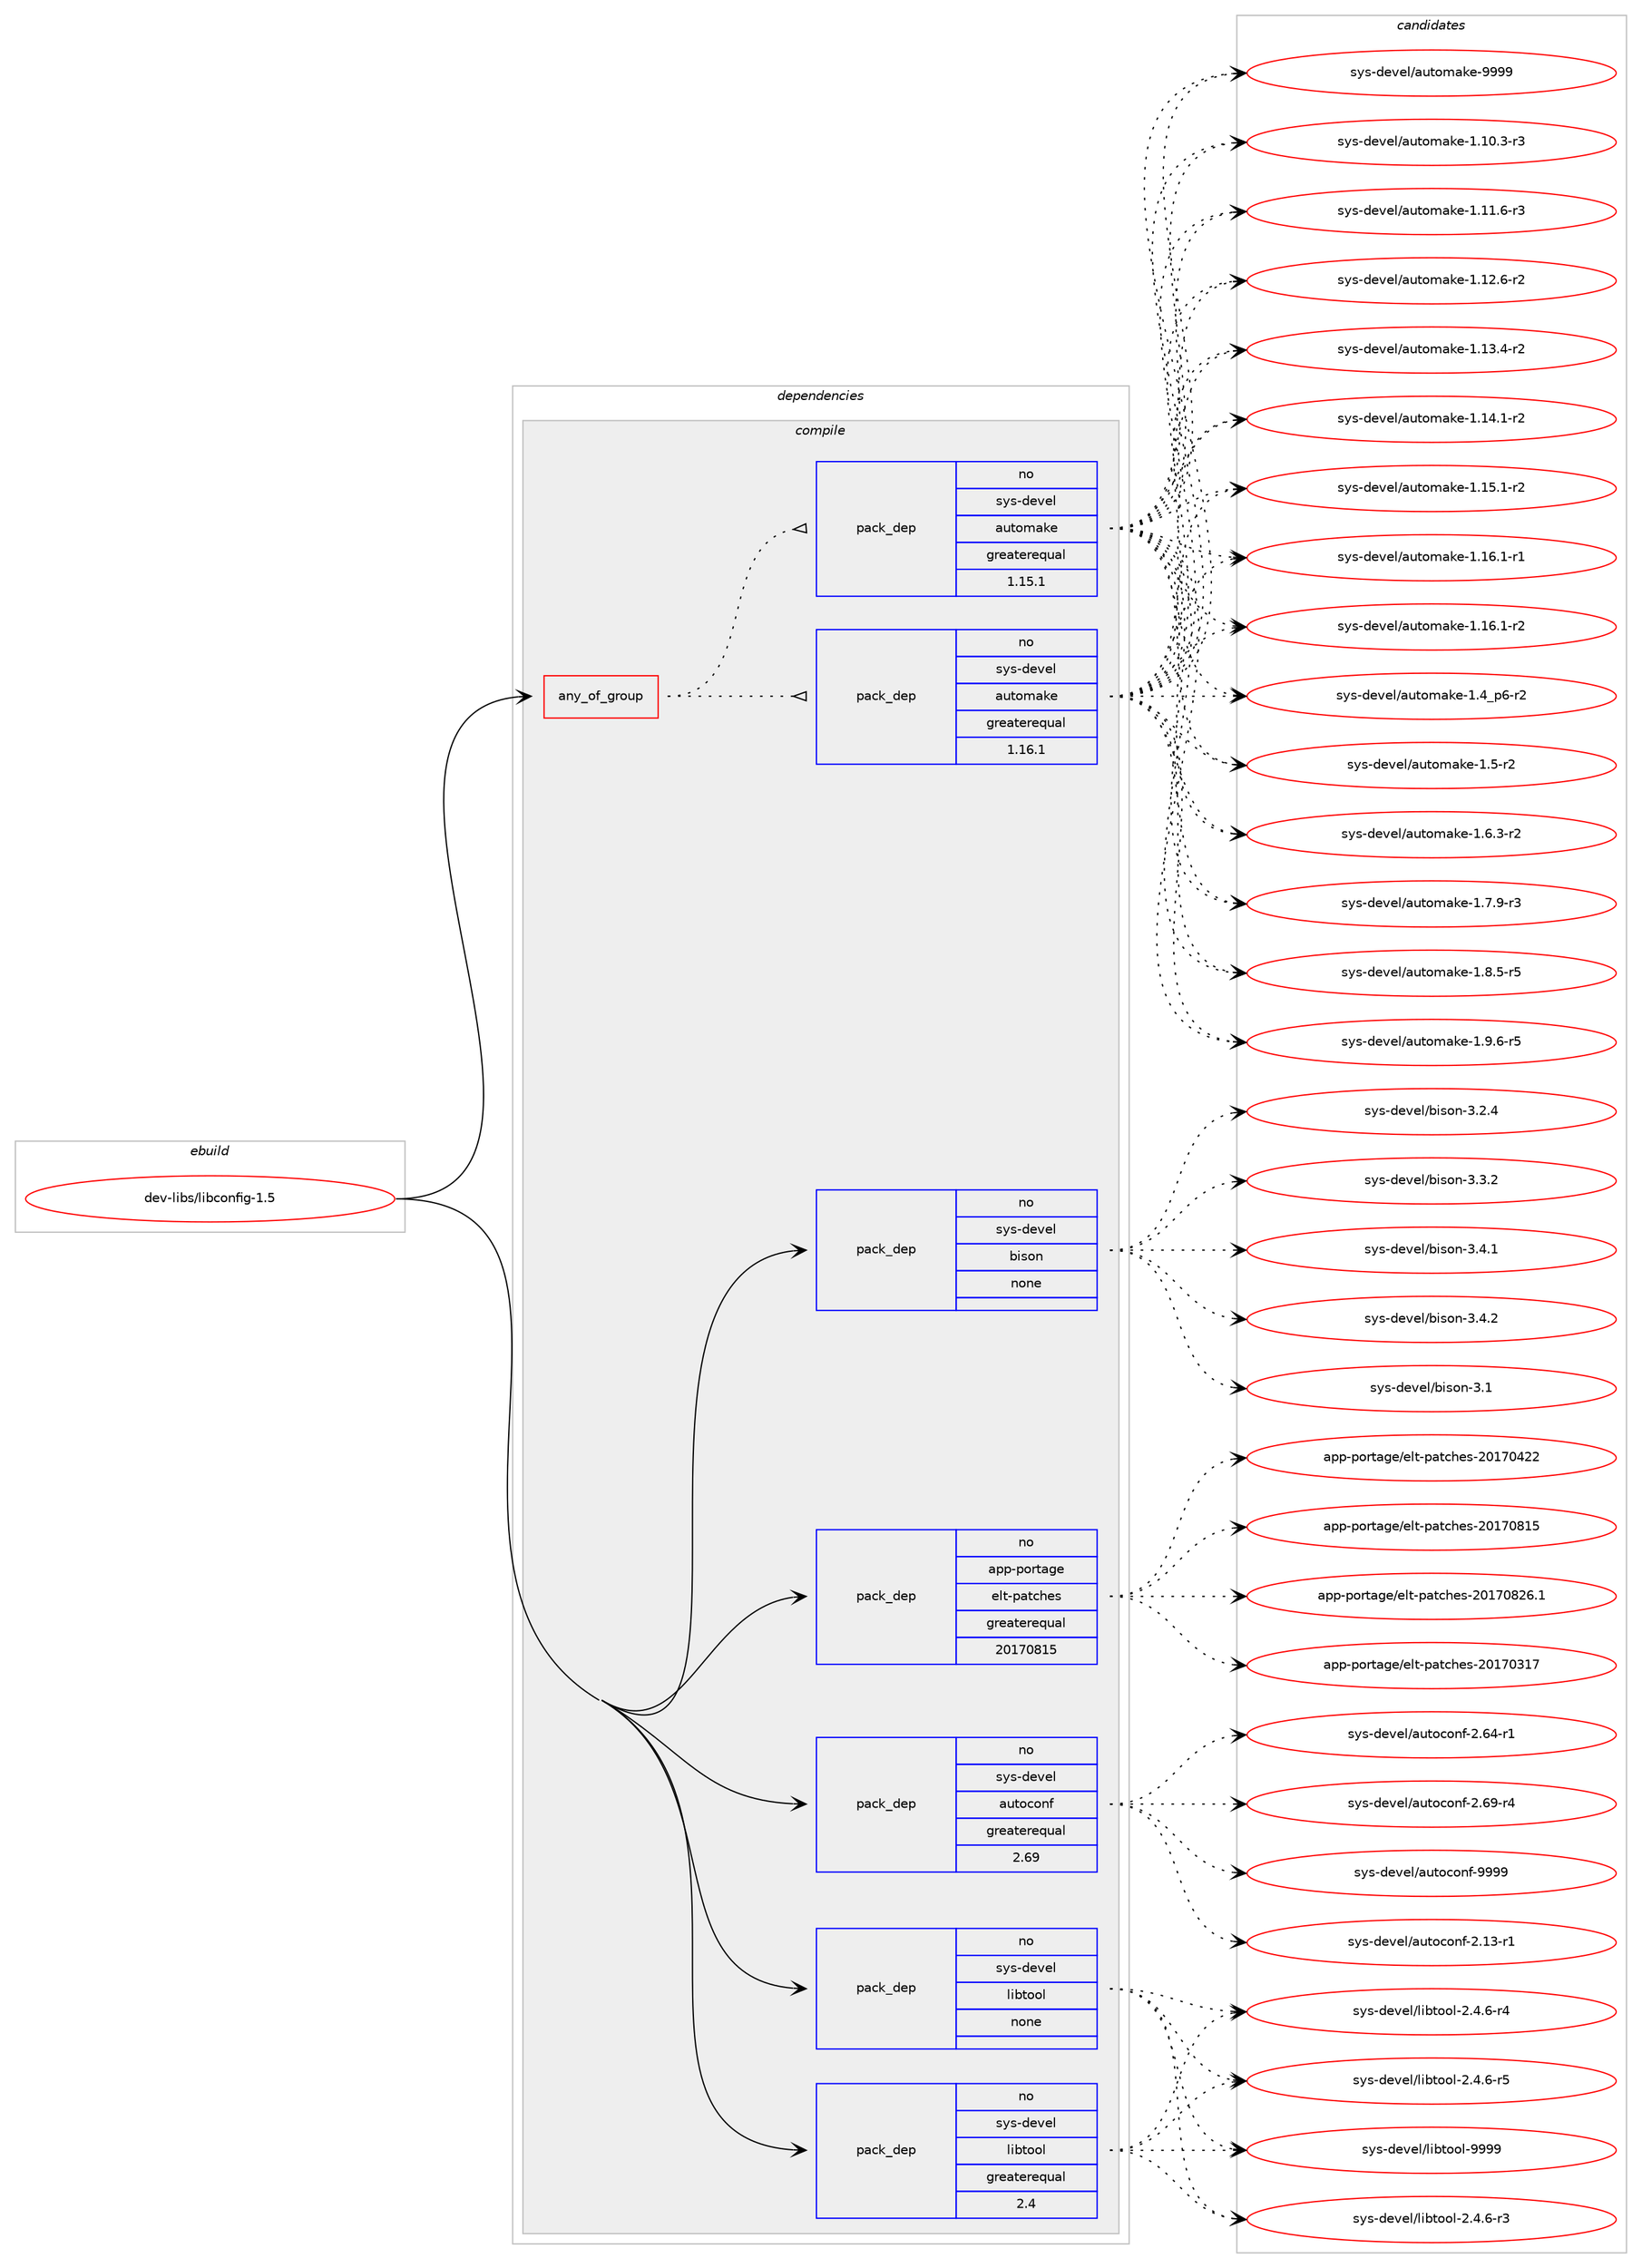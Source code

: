 digraph prolog {

# *************
# Graph options
# *************

newrank=true;
concentrate=true;
compound=true;
graph [rankdir=LR,fontname=Helvetica,fontsize=10,ranksep=1.5];#, ranksep=2.5, nodesep=0.2];
edge  [arrowhead=vee];
node  [fontname=Helvetica,fontsize=10];

# **********
# The ebuild
# **********

subgraph cluster_leftcol {
color=gray;
rank=same;
label=<<i>ebuild</i>>;
id [label="dev-libs/libconfig-1.5", color=red, width=4, href="../dev-libs/libconfig-1.5.svg"];
}

# ****************
# The dependencies
# ****************

subgraph cluster_midcol {
color=gray;
label=<<i>dependencies</i>>;
subgraph cluster_compile {
fillcolor="#eeeeee";
style=filled;
label=<<i>compile</i>>;
subgraph any11088 {
dependency565046 [label=<<TABLE BORDER="0" CELLBORDER="1" CELLSPACING="0" CELLPADDING="4"><TR><TD CELLPADDING="10">any_of_group</TD></TR></TABLE>>, shape=none, color=red];subgraph pack421979 {
dependency565047 [label=<<TABLE BORDER="0" CELLBORDER="1" CELLSPACING="0" CELLPADDING="4" WIDTH="220"><TR><TD ROWSPAN="6" CELLPADDING="30">pack_dep</TD></TR><TR><TD WIDTH="110">no</TD></TR><TR><TD>sys-devel</TD></TR><TR><TD>automake</TD></TR><TR><TD>greaterequal</TD></TR><TR><TD>1.16.1</TD></TR></TABLE>>, shape=none, color=blue];
}
dependency565046:e -> dependency565047:w [weight=20,style="dotted",arrowhead="oinv"];
subgraph pack421980 {
dependency565048 [label=<<TABLE BORDER="0" CELLBORDER="1" CELLSPACING="0" CELLPADDING="4" WIDTH="220"><TR><TD ROWSPAN="6" CELLPADDING="30">pack_dep</TD></TR><TR><TD WIDTH="110">no</TD></TR><TR><TD>sys-devel</TD></TR><TR><TD>automake</TD></TR><TR><TD>greaterequal</TD></TR><TR><TD>1.15.1</TD></TR></TABLE>>, shape=none, color=blue];
}
dependency565046:e -> dependency565048:w [weight=20,style="dotted",arrowhead="oinv"];
}
id:e -> dependency565046:w [weight=20,style="solid",arrowhead="vee"];
subgraph pack421981 {
dependency565049 [label=<<TABLE BORDER="0" CELLBORDER="1" CELLSPACING="0" CELLPADDING="4" WIDTH="220"><TR><TD ROWSPAN="6" CELLPADDING="30">pack_dep</TD></TR><TR><TD WIDTH="110">no</TD></TR><TR><TD>app-portage</TD></TR><TR><TD>elt-patches</TD></TR><TR><TD>greaterequal</TD></TR><TR><TD>20170815</TD></TR></TABLE>>, shape=none, color=blue];
}
id:e -> dependency565049:w [weight=20,style="solid",arrowhead="vee"];
subgraph pack421982 {
dependency565050 [label=<<TABLE BORDER="0" CELLBORDER="1" CELLSPACING="0" CELLPADDING="4" WIDTH="220"><TR><TD ROWSPAN="6" CELLPADDING="30">pack_dep</TD></TR><TR><TD WIDTH="110">no</TD></TR><TR><TD>sys-devel</TD></TR><TR><TD>autoconf</TD></TR><TR><TD>greaterequal</TD></TR><TR><TD>2.69</TD></TR></TABLE>>, shape=none, color=blue];
}
id:e -> dependency565050:w [weight=20,style="solid",arrowhead="vee"];
subgraph pack421983 {
dependency565051 [label=<<TABLE BORDER="0" CELLBORDER="1" CELLSPACING="0" CELLPADDING="4" WIDTH="220"><TR><TD ROWSPAN="6" CELLPADDING="30">pack_dep</TD></TR><TR><TD WIDTH="110">no</TD></TR><TR><TD>sys-devel</TD></TR><TR><TD>bison</TD></TR><TR><TD>none</TD></TR><TR><TD></TD></TR></TABLE>>, shape=none, color=blue];
}
id:e -> dependency565051:w [weight=20,style="solid",arrowhead="vee"];
subgraph pack421984 {
dependency565052 [label=<<TABLE BORDER="0" CELLBORDER="1" CELLSPACING="0" CELLPADDING="4" WIDTH="220"><TR><TD ROWSPAN="6" CELLPADDING="30">pack_dep</TD></TR><TR><TD WIDTH="110">no</TD></TR><TR><TD>sys-devel</TD></TR><TR><TD>libtool</TD></TR><TR><TD>greaterequal</TD></TR><TR><TD>2.4</TD></TR></TABLE>>, shape=none, color=blue];
}
id:e -> dependency565052:w [weight=20,style="solid",arrowhead="vee"];
subgraph pack421985 {
dependency565053 [label=<<TABLE BORDER="0" CELLBORDER="1" CELLSPACING="0" CELLPADDING="4" WIDTH="220"><TR><TD ROWSPAN="6" CELLPADDING="30">pack_dep</TD></TR><TR><TD WIDTH="110">no</TD></TR><TR><TD>sys-devel</TD></TR><TR><TD>libtool</TD></TR><TR><TD>none</TD></TR><TR><TD></TD></TR></TABLE>>, shape=none, color=blue];
}
id:e -> dependency565053:w [weight=20,style="solid",arrowhead="vee"];
}
subgraph cluster_compileandrun {
fillcolor="#eeeeee";
style=filled;
label=<<i>compile and run</i>>;
}
subgraph cluster_run {
fillcolor="#eeeeee";
style=filled;
label=<<i>run</i>>;
}
}

# **************
# The candidates
# **************

subgraph cluster_choices {
rank=same;
color=gray;
label=<<i>candidates</i>>;

subgraph choice421979 {
color=black;
nodesep=1;
choice11512111545100101118101108479711711611110997107101454946494846514511451 [label="sys-devel/automake-1.10.3-r3", color=red, width=4,href="../sys-devel/automake-1.10.3-r3.svg"];
choice11512111545100101118101108479711711611110997107101454946494946544511451 [label="sys-devel/automake-1.11.6-r3", color=red, width=4,href="../sys-devel/automake-1.11.6-r3.svg"];
choice11512111545100101118101108479711711611110997107101454946495046544511450 [label="sys-devel/automake-1.12.6-r2", color=red, width=4,href="../sys-devel/automake-1.12.6-r2.svg"];
choice11512111545100101118101108479711711611110997107101454946495146524511450 [label="sys-devel/automake-1.13.4-r2", color=red, width=4,href="../sys-devel/automake-1.13.4-r2.svg"];
choice11512111545100101118101108479711711611110997107101454946495246494511450 [label="sys-devel/automake-1.14.1-r2", color=red, width=4,href="../sys-devel/automake-1.14.1-r2.svg"];
choice11512111545100101118101108479711711611110997107101454946495346494511450 [label="sys-devel/automake-1.15.1-r2", color=red, width=4,href="../sys-devel/automake-1.15.1-r2.svg"];
choice11512111545100101118101108479711711611110997107101454946495446494511449 [label="sys-devel/automake-1.16.1-r1", color=red, width=4,href="../sys-devel/automake-1.16.1-r1.svg"];
choice11512111545100101118101108479711711611110997107101454946495446494511450 [label="sys-devel/automake-1.16.1-r2", color=red, width=4,href="../sys-devel/automake-1.16.1-r2.svg"];
choice115121115451001011181011084797117116111109971071014549465295112544511450 [label="sys-devel/automake-1.4_p6-r2", color=red, width=4,href="../sys-devel/automake-1.4_p6-r2.svg"];
choice11512111545100101118101108479711711611110997107101454946534511450 [label="sys-devel/automake-1.5-r2", color=red, width=4,href="../sys-devel/automake-1.5-r2.svg"];
choice115121115451001011181011084797117116111109971071014549465446514511450 [label="sys-devel/automake-1.6.3-r2", color=red, width=4,href="../sys-devel/automake-1.6.3-r2.svg"];
choice115121115451001011181011084797117116111109971071014549465546574511451 [label="sys-devel/automake-1.7.9-r3", color=red, width=4,href="../sys-devel/automake-1.7.9-r3.svg"];
choice115121115451001011181011084797117116111109971071014549465646534511453 [label="sys-devel/automake-1.8.5-r5", color=red, width=4,href="../sys-devel/automake-1.8.5-r5.svg"];
choice115121115451001011181011084797117116111109971071014549465746544511453 [label="sys-devel/automake-1.9.6-r5", color=red, width=4,href="../sys-devel/automake-1.9.6-r5.svg"];
choice115121115451001011181011084797117116111109971071014557575757 [label="sys-devel/automake-9999", color=red, width=4,href="../sys-devel/automake-9999.svg"];
dependency565047:e -> choice11512111545100101118101108479711711611110997107101454946494846514511451:w [style=dotted,weight="100"];
dependency565047:e -> choice11512111545100101118101108479711711611110997107101454946494946544511451:w [style=dotted,weight="100"];
dependency565047:e -> choice11512111545100101118101108479711711611110997107101454946495046544511450:w [style=dotted,weight="100"];
dependency565047:e -> choice11512111545100101118101108479711711611110997107101454946495146524511450:w [style=dotted,weight="100"];
dependency565047:e -> choice11512111545100101118101108479711711611110997107101454946495246494511450:w [style=dotted,weight="100"];
dependency565047:e -> choice11512111545100101118101108479711711611110997107101454946495346494511450:w [style=dotted,weight="100"];
dependency565047:e -> choice11512111545100101118101108479711711611110997107101454946495446494511449:w [style=dotted,weight="100"];
dependency565047:e -> choice11512111545100101118101108479711711611110997107101454946495446494511450:w [style=dotted,weight="100"];
dependency565047:e -> choice115121115451001011181011084797117116111109971071014549465295112544511450:w [style=dotted,weight="100"];
dependency565047:e -> choice11512111545100101118101108479711711611110997107101454946534511450:w [style=dotted,weight="100"];
dependency565047:e -> choice115121115451001011181011084797117116111109971071014549465446514511450:w [style=dotted,weight="100"];
dependency565047:e -> choice115121115451001011181011084797117116111109971071014549465546574511451:w [style=dotted,weight="100"];
dependency565047:e -> choice115121115451001011181011084797117116111109971071014549465646534511453:w [style=dotted,weight="100"];
dependency565047:e -> choice115121115451001011181011084797117116111109971071014549465746544511453:w [style=dotted,weight="100"];
dependency565047:e -> choice115121115451001011181011084797117116111109971071014557575757:w [style=dotted,weight="100"];
}
subgraph choice421980 {
color=black;
nodesep=1;
choice11512111545100101118101108479711711611110997107101454946494846514511451 [label="sys-devel/automake-1.10.3-r3", color=red, width=4,href="../sys-devel/automake-1.10.3-r3.svg"];
choice11512111545100101118101108479711711611110997107101454946494946544511451 [label="sys-devel/automake-1.11.6-r3", color=red, width=4,href="../sys-devel/automake-1.11.6-r3.svg"];
choice11512111545100101118101108479711711611110997107101454946495046544511450 [label="sys-devel/automake-1.12.6-r2", color=red, width=4,href="../sys-devel/automake-1.12.6-r2.svg"];
choice11512111545100101118101108479711711611110997107101454946495146524511450 [label="sys-devel/automake-1.13.4-r2", color=red, width=4,href="../sys-devel/automake-1.13.4-r2.svg"];
choice11512111545100101118101108479711711611110997107101454946495246494511450 [label="sys-devel/automake-1.14.1-r2", color=red, width=4,href="../sys-devel/automake-1.14.1-r2.svg"];
choice11512111545100101118101108479711711611110997107101454946495346494511450 [label="sys-devel/automake-1.15.1-r2", color=red, width=4,href="../sys-devel/automake-1.15.1-r2.svg"];
choice11512111545100101118101108479711711611110997107101454946495446494511449 [label="sys-devel/automake-1.16.1-r1", color=red, width=4,href="../sys-devel/automake-1.16.1-r1.svg"];
choice11512111545100101118101108479711711611110997107101454946495446494511450 [label="sys-devel/automake-1.16.1-r2", color=red, width=4,href="../sys-devel/automake-1.16.1-r2.svg"];
choice115121115451001011181011084797117116111109971071014549465295112544511450 [label="sys-devel/automake-1.4_p6-r2", color=red, width=4,href="../sys-devel/automake-1.4_p6-r2.svg"];
choice11512111545100101118101108479711711611110997107101454946534511450 [label="sys-devel/automake-1.5-r2", color=red, width=4,href="../sys-devel/automake-1.5-r2.svg"];
choice115121115451001011181011084797117116111109971071014549465446514511450 [label="sys-devel/automake-1.6.3-r2", color=red, width=4,href="../sys-devel/automake-1.6.3-r2.svg"];
choice115121115451001011181011084797117116111109971071014549465546574511451 [label="sys-devel/automake-1.7.9-r3", color=red, width=4,href="../sys-devel/automake-1.7.9-r3.svg"];
choice115121115451001011181011084797117116111109971071014549465646534511453 [label="sys-devel/automake-1.8.5-r5", color=red, width=4,href="../sys-devel/automake-1.8.5-r5.svg"];
choice115121115451001011181011084797117116111109971071014549465746544511453 [label="sys-devel/automake-1.9.6-r5", color=red, width=4,href="../sys-devel/automake-1.9.6-r5.svg"];
choice115121115451001011181011084797117116111109971071014557575757 [label="sys-devel/automake-9999", color=red, width=4,href="../sys-devel/automake-9999.svg"];
dependency565048:e -> choice11512111545100101118101108479711711611110997107101454946494846514511451:w [style=dotted,weight="100"];
dependency565048:e -> choice11512111545100101118101108479711711611110997107101454946494946544511451:w [style=dotted,weight="100"];
dependency565048:e -> choice11512111545100101118101108479711711611110997107101454946495046544511450:w [style=dotted,weight="100"];
dependency565048:e -> choice11512111545100101118101108479711711611110997107101454946495146524511450:w [style=dotted,weight="100"];
dependency565048:e -> choice11512111545100101118101108479711711611110997107101454946495246494511450:w [style=dotted,weight="100"];
dependency565048:e -> choice11512111545100101118101108479711711611110997107101454946495346494511450:w [style=dotted,weight="100"];
dependency565048:e -> choice11512111545100101118101108479711711611110997107101454946495446494511449:w [style=dotted,weight="100"];
dependency565048:e -> choice11512111545100101118101108479711711611110997107101454946495446494511450:w [style=dotted,weight="100"];
dependency565048:e -> choice115121115451001011181011084797117116111109971071014549465295112544511450:w [style=dotted,weight="100"];
dependency565048:e -> choice11512111545100101118101108479711711611110997107101454946534511450:w [style=dotted,weight="100"];
dependency565048:e -> choice115121115451001011181011084797117116111109971071014549465446514511450:w [style=dotted,weight="100"];
dependency565048:e -> choice115121115451001011181011084797117116111109971071014549465546574511451:w [style=dotted,weight="100"];
dependency565048:e -> choice115121115451001011181011084797117116111109971071014549465646534511453:w [style=dotted,weight="100"];
dependency565048:e -> choice115121115451001011181011084797117116111109971071014549465746544511453:w [style=dotted,weight="100"];
dependency565048:e -> choice115121115451001011181011084797117116111109971071014557575757:w [style=dotted,weight="100"];
}
subgraph choice421981 {
color=black;
nodesep=1;
choice97112112451121111141169710310147101108116451129711699104101115455048495548514955 [label="app-portage/elt-patches-20170317", color=red, width=4,href="../app-portage/elt-patches-20170317.svg"];
choice97112112451121111141169710310147101108116451129711699104101115455048495548525050 [label="app-portage/elt-patches-20170422", color=red, width=4,href="../app-portage/elt-patches-20170422.svg"];
choice97112112451121111141169710310147101108116451129711699104101115455048495548564953 [label="app-portage/elt-patches-20170815", color=red, width=4,href="../app-portage/elt-patches-20170815.svg"];
choice971121124511211111411697103101471011081164511297116991041011154550484955485650544649 [label="app-portage/elt-patches-20170826.1", color=red, width=4,href="../app-portage/elt-patches-20170826.1.svg"];
dependency565049:e -> choice97112112451121111141169710310147101108116451129711699104101115455048495548514955:w [style=dotted,weight="100"];
dependency565049:e -> choice97112112451121111141169710310147101108116451129711699104101115455048495548525050:w [style=dotted,weight="100"];
dependency565049:e -> choice97112112451121111141169710310147101108116451129711699104101115455048495548564953:w [style=dotted,weight="100"];
dependency565049:e -> choice971121124511211111411697103101471011081164511297116991041011154550484955485650544649:w [style=dotted,weight="100"];
}
subgraph choice421982 {
color=black;
nodesep=1;
choice1151211154510010111810110847971171161119911111010245504649514511449 [label="sys-devel/autoconf-2.13-r1", color=red, width=4,href="../sys-devel/autoconf-2.13-r1.svg"];
choice1151211154510010111810110847971171161119911111010245504654524511449 [label="sys-devel/autoconf-2.64-r1", color=red, width=4,href="../sys-devel/autoconf-2.64-r1.svg"];
choice1151211154510010111810110847971171161119911111010245504654574511452 [label="sys-devel/autoconf-2.69-r4", color=red, width=4,href="../sys-devel/autoconf-2.69-r4.svg"];
choice115121115451001011181011084797117116111991111101024557575757 [label="sys-devel/autoconf-9999", color=red, width=4,href="../sys-devel/autoconf-9999.svg"];
dependency565050:e -> choice1151211154510010111810110847971171161119911111010245504649514511449:w [style=dotted,weight="100"];
dependency565050:e -> choice1151211154510010111810110847971171161119911111010245504654524511449:w [style=dotted,weight="100"];
dependency565050:e -> choice1151211154510010111810110847971171161119911111010245504654574511452:w [style=dotted,weight="100"];
dependency565050:e -> choice115121115451001011181011084797117116111991111101024557575757:w [style=dotted,weight="100"];
}
subgraph choice421983 {
color=black;
nodesep=1;
choice11512111545100101118101108479810511511111045514649 [label="sys-devel/bison-3.1", color=red, width=4,href="../sys-devel/bison-3.1.svg"];
choice115121115451001011181011084798105115111110455146504652 [label="sys-devel/bison-3.2.4", color=red, width=4,href="../sys-devel/bison-3.2.4.svg"];
choice115121115451001011181011084798105115111110455146514650 [label="sys-devel/bison-3.3.2", color=red, width=4,href="../sys-devel/bison-3.3.2.svg"];
choice115121115451001011181011084798105115111110455146524649 [label="sys-devel/bison-3.4.1", color=red, width=4,href="../sys-devel/bison-3.4.1.svg"];
choice115121115451001011181011084798105115111110455146524650 [label="sys-devel/bison-3.4.2", color=red, width=4,href="../sys-devel/bison-3.4.2.svg"];
dependency565051:e -> choice11512111545100101118101108479810511511111045514649:w [style=dotted,weight="100"];
dependency565051:e -> choice115121115451001011181011084798105115111110455146504652:w [style=dotted,weight="100"];
dependency565051:e -> choice115121115451001011181011084798105115111110455146514650:w [style=dotted,weight="100"];
dependency565051:e -> choice115121115451001011181011084798105115111110455146524649:w [style=dotted,weight="100"];
dependency565051:e -> choice115121115451001011181011084798105115111110455146524650:w [style=dotted,weight="100"];
}
subgraph choice421984 {
color=black;
nodesep=1;
choice1151211154510010111810110847108105981161111111084550465246544511451 [label="sys-devel/libtool-2.4.6-r3", color=red, width=4,href="../sys-devel/libtool-2.4.6-r3.svg"];
choice1151211154510010111810110847108105981161111111084550465246544511452 [label="sys-devel/libtool-2.4.6-r4", color=red, width=4,href="../sys-devel/libtool-2.4.6-r4.svg"];
choice1151211154510010111810110847108105981161111111084550465246544511453 [label="sys-devel/libtool-2.4.6-r5", color=red, width=4,href="../sys-devel/libtool-2.4.6-r5.svg"];
choice1151211154510010111810110847108105981161111111084557575757 [label="sys-devel/libtool-9999", color=red, width=4,href="../sys-devel/libtool-9999.svg"];
dependency565052:e -> choice1151211154510010111810110847108105981161111111084550465246544511451:w [style=dotted,weight="100"];
dependency565052:e -> choice1151211154510010111810110847108105981161111111084550465246544511452:w [style=dotted,weight="100"];
dependency565052:e -> choice1151211154510010111810110847108105981161111111084550465246544511453:w [style=dotted,weight="100"];
dependency565052:e -> choice1151211154510010111810110847108105981161111111084557575757:w [style=dotted,weight="100"];
}
subgraph choice421985 {
color=black;
nodesep=1;
choice1151211154510010111810110847108105981161111111084550465246544511451 [label="sys-devel/libtool-2.4.6-r3", color=red, width=4,href="../sys-devel/libtool-2.4.6-r3.svg"];
choice1151211154510010111810110847108105981161111111084550465246544511452 [label="sys-devel/libtool-2.4.6-r4", color=red, width=4,href="../sys-devel/libtool-2.4.6-r4.svg"];
choice1151211154510010111810110847108105981161111111084550465246544511453 [label="sys-devel/libtool-2.4.6-r5", color=red, width=4,href="../sys-devel/libtool-2.4.6-r5.svg"];
choice1151211154510010111810110847108105981161111111084557575757 [label="sys-devel/libtool-9999", color=red, width=4,href="../sys-devel/libtool-9999.svg"];
dependency565053:e -> choice1151211154510010111810110847108105981161111111084550465246544511451:w [style=dotted,weight="100"];
dependency565053:e -> choice1151211154510010111810110847108105981161111111084550465246544511452:w [style=dotted,weight="100"];
dependency565053:e -> choice1151211154510010111810110847108105981161111111084550465246544511453:w [style=dotted,weight="100"];
dependency565053:e -> choice1151211154510010111810110847108105981161111111084557575757:w [style=dotted,weight="100"];
}
}

}
